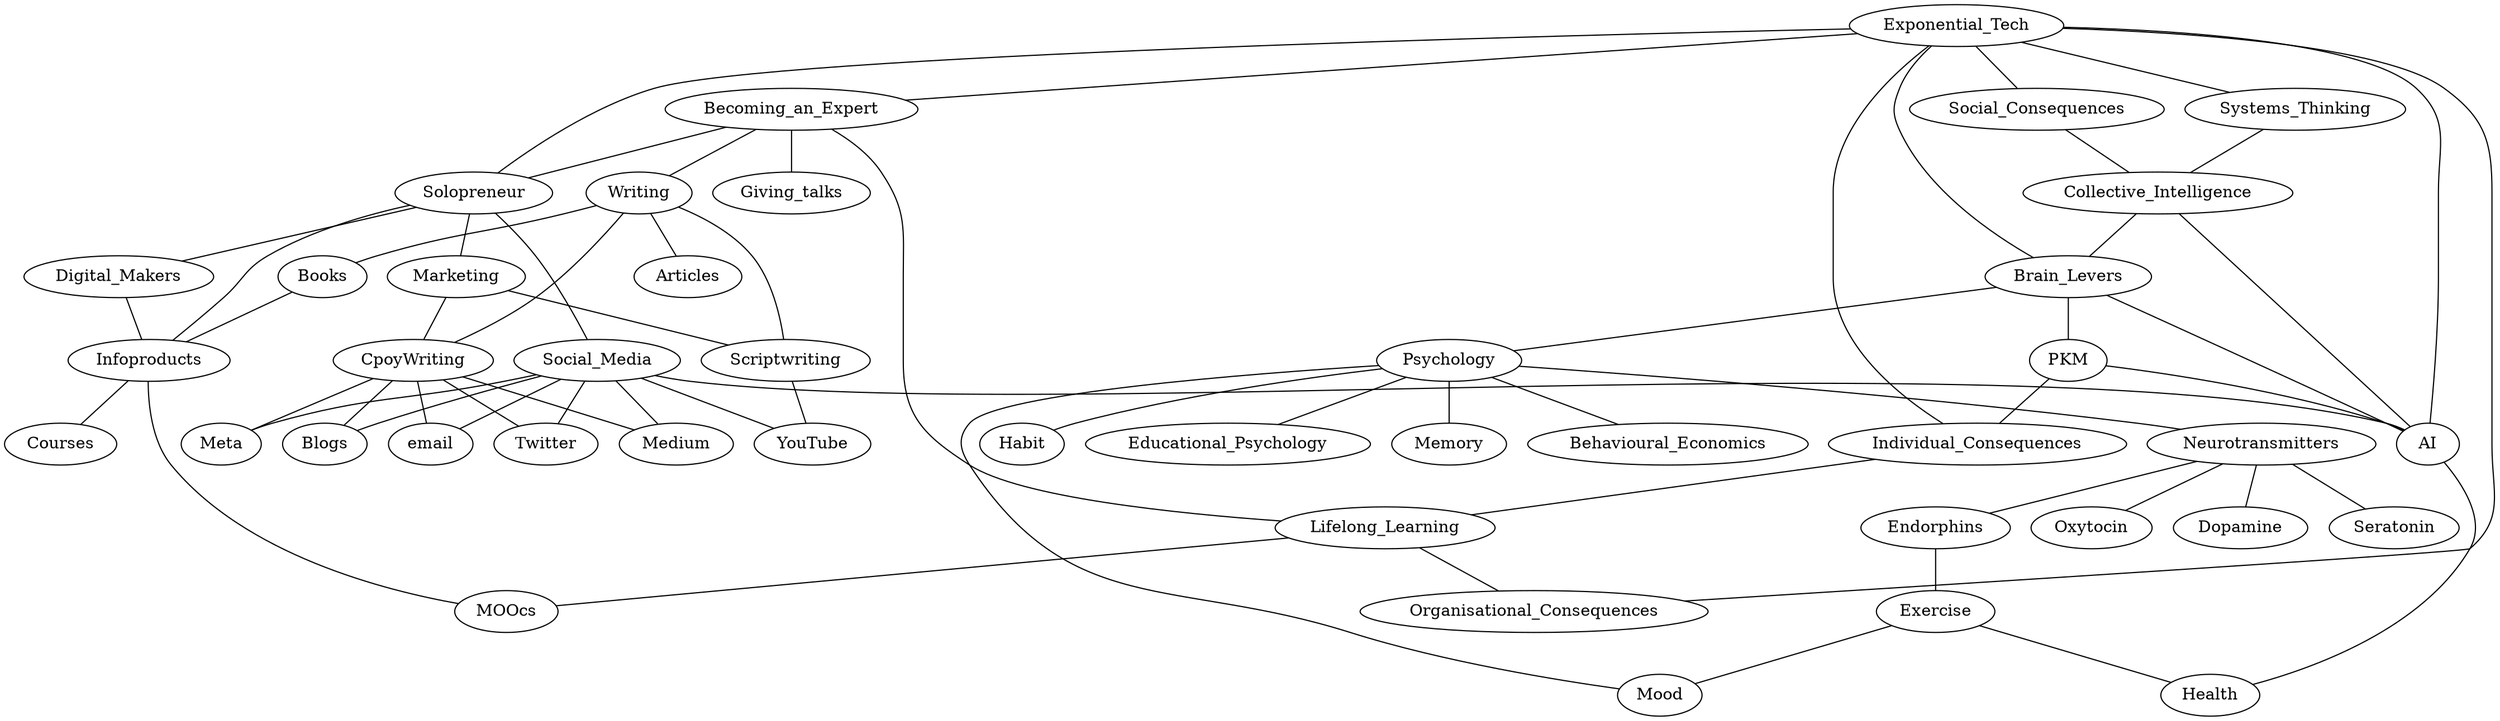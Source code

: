 graph {
    Exponential_Tech;
    Becoming_an_Expert;
    Solopreneur;
    Digital_Makers;
    Infoproducts;
    Brain_Levers;
    PKM;
    AI;
    Social_Consequences;
    Organisational_Consequences;
    Individual_Consequences;
    Collective_Intelligence;
    Psychology;
    Neurotransmitters
;
    Dopamine;
    Seratonin;
    Oxytocin;
    Mood;
    Endorphins;
    Exercise;
    Health;
    Lifelong_Learning;
    Giving_talks;
    Writing;
    Articles;
    Books;
    Social_Media;
    Systems_Thinking;
    Behavioural_Economics;
    Twitter;
    Medium;
    Meta;
    YouTube;
    Blogs;
    Habit;
    MOOcs;
    Courses;
    Educational_Psychology;
    Memory;
    email;
    Marketing;
    CpoyWriting;
    Scriptwriting;
    Scriptwriting -- YouTube;
    CpoyWriting -- Medium;
    CpoyWriting -- email;
    CpoyWriting -- Twitter;
    CpoyWriting -- Blogs;
    CpoyWriting -- Meta;
    Marketing -- Scriptwriting;
    Marketing -- CpoyWriting;
    Psychology -- Behavioural_Economics;
    Psychology -- Neurotransmitters
;
    Psychology -- Educational_Psychology;
    Psychology -- Memory;
    Psychology -- Mood;
    Psychology -- Habit;
    Collective_Intelligence -- Brain_Levers;
    Collective_Intelligence -- AI;
    Individual_Consequences -- Exponential_Tech;
    Individual_Consequences -- Lifelong_Learning;
    Social_Consequences -- Collective_Intelligence;
    AI -- Health;
    PKM -- AI;
    PKM -- Individual_Consequences;
    Brain_Levers -- Psychology;
    Brain_Levers -- PKM;
    Brain_Levers -- AI;
    Infoproducts -- Courses;
    Infoproducts -- MOOcs;
    Digital_Makers -- Infoproducts;
    Solopreneur -- Marketing;
    Solopreneur -- Exponential_Tech;
    Solopreneur -- Digital_Makers;
    Solopreneur -- Infoproducts;
    Solopreneur -- Social_Media;
    Becoming_an_Expert -- Giving_talks;
    Becoming_an_Expert -- Lifelong_Learning;
    Becoming_an_Expert -- Solopreneur;
    Becoming_an_Expert -- Writing;
    Exponential_Tech -- Systems_Thinking;
    Exponential_Tech -- Becoming_an_Expert;
    Exponential_Tech -- Brain_Levers;
    Exponential_Tech -- Social_Consequences;
    Exponential_Tech -- Organisational_Consequences;
    Exponential_Tech -- AI;
    Systems_Thinking -- Collective_Intelligence;
    Neurotransmitters
 -- Oxytocin;
    Neurotransmitters
 -- Seratonin;
    Neurotransmitters
 -- Dopamine;
    Neurotransmitters
 -- Endorphins;
    Endorphins -- Exercise;
    Exercise -- Mood;
    Exercise -- Health;
    Lifelong_Learning -- MOOcs;
    Lifelong_Learning -- Organisational_Consequences;
    Writing -- CpoyWriting;
    Writing -- Scriptwriting;
    Writing -- Articles;
    Writing -- Books;
    Books -- Infoproducts;
    Social_Media -- Twitter;
    Social_Media -- Meta;
    Social_Media -- YouTube;
    Social_Media -- AI;
    Social_Media -- Medium;
    Social_Media -- Blogs;
    Social_Media -- email;
}